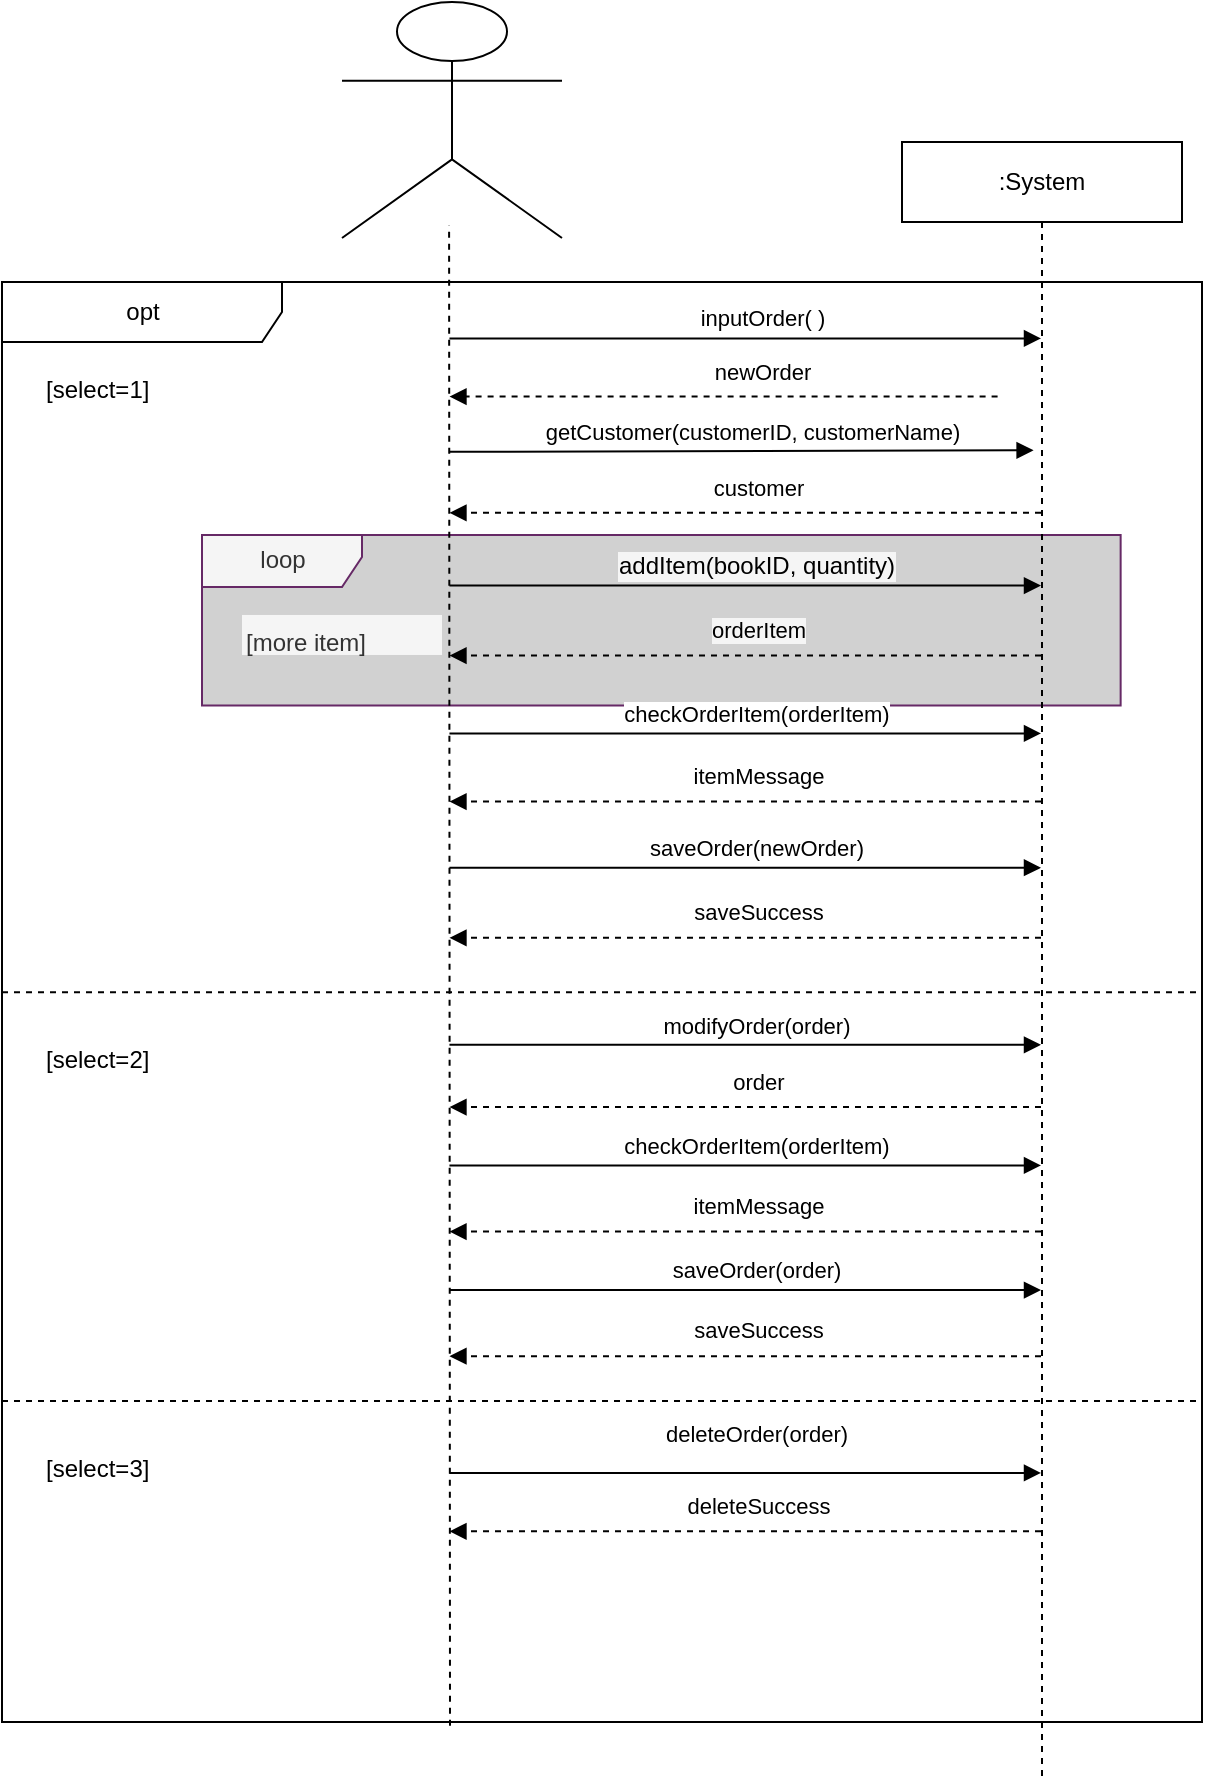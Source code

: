 <mxfile version="19.0.1" type="device"><diagram id="mJXMngCn8U6e5huGNDnx" name="第1頁"><mxGraphModel dx="1422" dy="762" grid="1" gridSize="10" guides="1" tooltips="1" connect="1" arrows="1" fold="1" page="1" pageScale="1" pageWidth="827" pageHeight="1169" math="0" shadow="0"><root><mxCell id="0"/><mxCell id="1" parent="0"/><mxCell id="FuBq1wFrqD6DEQ1ZKTnT-1" value="opt" style="shape=umlFrame;tabWidth=110;tabHeight=30;tabPosition=left;html=1;boundedLbl=1;labelInHeader=1;width=140;height=30;swimlaneFillColor=none;" vertex="1" parent="1"><mxGeometry x="180" y="840" width="600" height="720" as="geometry"/></mxCell><mxCell id="FuBq1wFrqD6DEQ1ZKTnT-2" value="loop" style="shape=umlFrame;tabWidth=110;tabHeight=30;tabPosition=left;html=1;boundedLbl=1;labelInHeader=1;width=80;height=26;fillColor=#f5f5f5;fontColor=#333333;strokeColor=#662966;swimlaneFillColor=#D1D1D1;" vertex="1" parent="FuBq1wFrqD6DEQ1ZKTnT-1"><mxGeometry x="100" y="126.491" width="459.32" height="85.274" as="geometry"/></mxCell><mxCell id="FuBq1wFrqD6DEQ1ZKTnT-3" value="[more item]" style="text;fillColor=#f5f5f5;fontColor=#333333;strokeColor=none;" vertex="1" parent="FuBq1wFrqD6DEQ1ZKTnT-2"><mxGeometry width="100" height="20" relative="1" as="geometry"><mxPoint x="20" y="40" as="offset"/></mxGeometry></mxCell><mxCell id="FuBq1wFrqD6DEQ1ZKTnT-4" value="[select=1]" style="text" vertex="1" parent="FuBq1wFrqD6DEQ1ZKTnT-1"><mxGeometry width="100" height="20" relative="1" as="geometry"><mxPoint x="20" y="40" as="offset"/></mxGeometry></mxCell><mxCell id="FuBq1wFrqD6DEQ1ZKTnT-5" value="[select=2]" style="line;strokeWidth=1;dashed=1;labelPosition=center;verticalLabelPosition=bottom;align=left;verticalAlign=top;spacingLeft=20;spacingTop=15;" vertex="1" parent="FuBq1wFrqD6DEQ1ZKTnT-1"><mxGeometry y="350.27" width="600" height="9.73" as="geometry"/></mxCell><mxCell id="FuBq1wFrqD6DEQ1ZKTnT-6" value="[select=3]" style="line;strokeWidth=1;dashed=1;labelPosition=center;verticalLabelPosition=bottom;align=left;verticalAlign=top;spacingLeft=20;spacingTop=15;" vertex="1" parent="FuBq1wFrqD6DEQ1ZKTnT-1"><mxGeometry y="554.595" width="600" height="9.73" as="geometry"/></mxCell><mxCell id="FuBq1wFrqD6DEQ1ZKTnT-7" value="" style="endArrow=none;startArrow=none;endFill=0;startFill=0;endSize=8;html=1;verticalAlign=bottom;dashed=1;labelBackgroundColor=none;rounded=0;" edge="1" parent="FuBq1wFrqD6DEQ1ZKTnT-1"><mxGeometry x="-0.5" y="50" width="160" relative="1" as="geometry"><mxPoint x="224" y="721.925" as="sourcePoint"/><mxPoint x="223.552" y="-28.235" as="targetPoint"/><mxPoint as="offset"/></mxGeometry></mxCell><mxCell id="FuBq1wFrqD6DEQ1ZKTnT-8" value="" style="html=1;verticalAlign=bottom;labelBackgroundColor=none;endArrow=block;endFill=1;rounded=0;" edge="1" parent="FuBq1wFrqD6DEQ1ZKTnT-1" target="FuBq1wFrqD6DEQ1ZKTnT-45"><mxGeometry width="160" relative="1" as="geometry"><mxPoint x="223.729" y="28.216" as="sourcePoint"/><mxPoint x="497.797" y="27.758" as="targetPoint"/></mxGeometry></mxCell><mxCell id="FuBq1wFrqD6DEQ1ZKTnT-9" value="inputOrder( )" style="edgeLabel;html=1;align=center;verticalAlign=middle;resizable=0;points=[];" vertex="1" connectable="0" parent="FuBq1wFrqD6DEQ1ZKTnT-8"><mxGeometry x="0.15" y="4" relative="1" as="geometry"><mxPoint x="-14" y="-6" as="offset"/></mxGeometry></mxCell><mxCell id="FuBq1wFrqD6DEQ1ZKTnT-10" value="" style="html=1;verticalAlign=bottom;labelBackgroundColor=none;endArrow=block;endFill=1;dashed=1;rounded=0;" edge="1" parent="FuBq1wFrqD6DEQ1ZKTnT-1"><mxGeometry width="160" relative="1" as="geometry"><mxPoint x="497.797" y="57.272" as="sourcePoint"/><mxPoint x="223.729" y="57.272" as="targetPoint"/></mxGeometry></mxCell><mxCell id="FuBq1wFrqD6DEQ1ZKTnT-11" value="newOrder" style="edgeLabel;html=1;align=center;verticalAlign=middle;resizable=0;points=[];" vertex="1" connectable="0" parent="FuBq1wFrqD6DEQ1ZKTnT-10"><mxGeometry x="-0.128" relative="1" as="geometry"><mxPoint x="1" y="-13" as="offset"/></mxGeometry></mxCell><mxCell id="FuBq1wFrqD6DEQ1ZKTnT-12" value="" style="html=1;verticalAlign=bottom;labelBackgroundColor=none;endArrow=block;endFill=1;rounded=0;entryX=0.47;entryY=0.188;entryDx=0;entryDy=0;entryPerimeter=0;" edge="1" parent="FuBq1wFrqD6DEQ1ZKTnT-1" target="FuBq1wFrqD6DEQ1ZKTnT-45"><mxGeometry width="160" relative="1" as="geometry"><mxPoint x="223.729" y="84.935" as="sourcePoint"/><mxPoint x="497.797" y="84.935" as="targetPoint"/></mxGeometry></mxCell><mxCell id="FuBq1wFrqD6DEQ1ZKTnT-13" value="getCustomer(customerID, customerName)" style="edgeLabel;html=1;align=center;verticalAlign=middle;resizable=0;points=[];" vertex="1" connectable="0" parent="FuBq1wFrqD6DEQ1ZKTnT-12"><mxGeometry x="0.15" y="4" relative="1" as="geometry"><mxPoint x="-17" y="-6" as="offset"/></mxGeometry></mxCell><mxCell id="FuBq1wFrqD6DEQ1ZKTnT-14" value="" style="html=1;verticalAlign=bottom;labelBackgroundColor=none;endArrow=block;endFill=1;dashed=1;rounded=0;" edge="1" parent="FuBq1wFrqD6DEQ1ZKTnT-1" source="FuBq1wFrqD6DEQ1ZKTnT-45"><mxGeometry width="160" relative="1" as="geometry"><mxPoint x="497.797" y="115.421" as="sourcePoint"/><mxPoint x="223.729" y="115.421" as="targetPoint"/></mxGeometry></mxCell><mxCell id="FuBq1wFrqD6DEQ1ZKTnT-15" value="customer" style="edgeLabel;html=1;align=center;verticalAlign=middle;resizable=0;points=[];fontSize=11;" vertex="1" connectable="0" parent="FuBq1wFrqD6DEQ1ZKTnT-14"><mxGeometry x="-0.128" relative="1" as="geometry"><mxPoint x="-13" y="-13" as="offset"/></mxGeometry></mxCell><mxCell id="FuBq1wFrqD6DEQ1ZKTnT-16" value="" style="html=1;verticalAlign=bottom;labelBackgroundColor=none;endArrow=block;endFill=1;rounded=0;" edge="1" parent="FuBq1wFrqD6DEQ1ZKTnT-1" target="FuBq1wFrqD6DEQ1ZKTnT-45"><mxGeometry width="160" relative="1" as="geometry"><mxPoint x="223.729" y="151.788" as="sourcePoint"/><mxPoint x="497.797" y="151.788" as="targetPoint"/></mxGeometry></mxCell><mxCell id="FuBq1wFrqD6DEQ1ZKTnT-17" value="addItem(bookID, quantity)" style="edgeLabel;html=1;align=center;verticalAlign=middle;resizable=0;points=[];labelBackgroundColor=#F5F5F5;fontSize=12;" vertex="1" connectable="0" parent="FuBq1wFrqD6DEQ1ZKTnT-16"><mxGeometry x="0.15" y="4" relative="1" as="geometry"><mxPoint x="-17" y="-6" as="offset"/></mxGeometry></mxCell><mxCell id="FuBq1wFrqD6DEQ1ZKTnT-18" value="" style="html=1;verticalAlign=bottom;labelBackgroundColor=none;endArrow=block;endFill=1;dashed=1;rounded=0;" edge="1" parent="FuBq1wFrqD6DEQ1ZKTnT-1" source="FuBq1wFrqD6DEQ1ZKTnT-45"><mxGeometry width="160" relative="1" as="geometry"><mxPoint x="497.797" y="186.808" as="sourcePoint"/><mxPoint x="223.729" y="186.808" as="targetPoint"/></mxGeometry></mxCell><mxCell id="FuBq1wFrqD6DEQ1ZKTnT-19" value="orderItem" style="edgeLabel;html=1;align=center;verticalAlign=middle;resizable=0;points=[];labelBackgroundColor=#F5F5F5;" vertex="1" connectable="0" parent="FuBq1wFrqD6DEQ1ZKTnT-18"><mxGeometry x="-0.128" relative="1" as="geometry"><mxPoint x="-13" y="-13" as="offset"/></mxGeometry></mxCell><mxCell id="FuBq1wFrqD6DEQ1ZKTnT-20" value="" style="html=1;verticalAlign=bottom;labelBackgroundColor=none;endArrow=block;endFill=1;rounded=0;" edge="1" parent="FuBq1wFrqD6DEQ1ZKTnT-1" target="FuBq1wFrqD6DEQ1ZKTnT-45"><mxGeometry width="160" relative="1" as="geometry"><mxPoint x="223.729" y="225.734" as="sourcePoint"/><mxPoint x="497.797" y="225.734" as="targetPoint"/></mxGeometry></mxCell><mxCell id="FuBq1wFrqD6DEQ1ZKTnT-21" value="checkOrderItem(orderItem)" style="edgeLabel;html=1;align=center;verticalAlign=middle;resizable=0;points=[];" vertex="1" connectable="0" parent="FuBq1wFrqD6DEQ1ZKTnT-20"><mxGeometry x="0.15" y="4" relative="1" as="geometry"><mxPoint x="-17" y="-6" as="offset"/></mxGeometry></mxCell><mxCell id="FuBq1wFrqD6DEQ1ZKTnT-22" value="" style="html=1;verticalAlign=bottom;labelBackgroundColor=none;endArrow=block;endFill=1;dashed=1;rounded=0;" edge="1" parent="FuBq1wFrqD6DEQ1ZKTnT-1" source="FuBq1wFrqD6DEQ1ZKTnT-45"><mxGeometry width="160" relative="1" as="geometry"><mxPoint x="497.797" y="259.781" as="sourcePoint"/><mxPoint x="223.729" y="259.781" as="targetPoint"/></mxGeometry></mxCell><mxCell id="FuBq1wFrqD6DEQ1ZKTnT-23" value="itemMessage" style="edgeLabel;html=1;align=center;verticalAlign=middle;resizable=0;points=[];" vertex="1" connectable="0" parent="FuBq1wFrqD6DEQ1ZKTnT-22"><mxGeometry x="-0.128" relative="1" as="geometry"><mxPoint x="-13" y="-13" as="offset"/></mxGeometry></mxCell><mxCell id="FuBq1wFrqD6DEQ1ZKTnT-24" value="" style="html=1;verticalAlign=bottom;labelBackgroundColor=none;endArrow=block;endFill=1;rounded=0;" edge="1" parent="FuBq1wFrqD6DEQ1ZKTnT-1" target="FuBq1wFrqD6DEQ1ZKTnT-45"><mxGeometry width="160" relative="1" as="geometry"><mxPoint x="223.729" y="292.869" as="sourcePoint"/><mxPoint x="497.797" y="292.869" as="targetPoint"/></mxGeometry></mxCell><mxCell id="FuBq1wFrqD6DEQ1ZKTnT-25" value="saveOrder(newOrder)" style="edgeLabel;html=1;align=center;verticalAlign=middle;resizable=0;points=[];" vertex="1" connectable="0" parent="FuBq1wFrqD6DEQ1ZKTnT-24"><mxGeometry x="0.15" y="4" relative="1" as="geometry"><mxPoint x="-17" y="-6" as="offset"/></mxGeometry></mxCell><mxCell id="FuBq1wFrqD6DEQ1ZKTnT-26" value="" style="html=1;verticalAlign=bottom;labelBackgroundColor=none;endArrow=block;endFill=1;dashed=1;rounded=0;" edge="1" parent="FuBq1wFrqD6DEQ1ZKTnT-1" source="FuBq1wFrqD6DEQ1ZKTnT-45"><mxGeometry width="160" relative="1" as="geometry"><mxPoint x="497.797" y="327.889" as="sourcePoint"/><mxPoint x="223.729" y="327.889" as="targetPoint"/></mxGeometry></mxCell><mxCell id="FuBq1wFrqD6DEQ1ZKTnT-27" value="saveSuccess" style="edgeLabel;html=1;align=center;verticalAlign=middle;resizable=0;points=[];" vertex="1" connectable="0" parent="FuBq1wFrqD6DEQ1ZKTnT-26"><mxGeometry x="-0.128" relative="1" as="geometry"><mxPoint x="-13" y="-13" as="offset"/></mxGeometry></mxCell><mxCell id="FuBq1wFrqD6DEQ1ZKTnT-28" value="" style="html=1;verticalAlign=bottom;labelBackgroundColor=none;endArrow=block;endFill=1;rounded=0;" edge="1" parent="FuBq1wFrqD6DEQ1ZKTnT-1" target="FuBq1wFrqD6DEQ1ZKTnT-45"><mxGeometry width="160" relative="1" as="geometry"><mxPoint x="223.729" y="381.409" as="sourcePoint"/><mxPoint x="497.797" y="381.409" as="targetPoint"/></mxGeometry></mxCell><mxCell id="FuBq1wFrqD6DEQ1ZKTnT-29" value="modifyOrder(order)" style="edgeLabel;html=1;align=center;verticalAlign=middle;resizable=0;points=[];" vertex="1" connectable="0" parent="FuBq1wFrqD6DEQ1ZKTnT-28"><mxGeometry x="0.15" y="4" relative="1" as="geometry"><mxPoint x="-17" y="-6" as="offset"/></mxGeometry></mxCell><mxCell id="FuBq1wFrqD6DEQ1ZKTnT-30" value="" style="html=1;verticalAlign=bottom;labelBackgroundColor=none;endArrow=block;endFill=1;dashed=1;rounded=0;" edge="1" parent="FuBq1wFrqD6DEQ1ZKTnT-1" source="FuBq1wFrqD6DEQ1ZKTnT-45"><mxGeometry width="160" relative="1" as="geometry"><mxPoint x="497.797" y="412.538" as="sourcePoint"/><mxPoint x="223.729" y="412.538" as="targetPoint"/></mxGeometry></mxCell><mxCell id="FuBq1wFrqD6DEQ1ZKTnT-31" value="order" style="edgeLabel;html=1;align=center;verticalAlign=middle;resizable=0;points=[];" vertex="1" connectable="0" parent="FuBq1wFrqD6DEQ1ZKTnT-30"><mxGeometry x="-0.128" relative="1" as="geometry"><mxPoint x="-13" y="-13" as="offset"/></mxGeometry></mxCell><mxCell id="FuBq1wFrqD6DEQ1ZKTnT-32" value="" style="html=1;verticalAlign=bottom;labelBackgroundColor=none;endArrow=block;endFill=1;rounded=0;" edge="1" parent="FuBq1wFrqD6DEQ1ZKTnT-1" target="FuBq1wFrqD6DEQ1ZKTnT-45"><mxGeometry width="160" relative="1" as="geometry"><mxPoint x="223.729" y="441.734" as="sourcePoint"/><mxPoint x="497.797" y="441.734" as="targetPoint"/></mxGeometry></mxCell><mxCell id="FuBq1wFrqD6DEQ1ZKTnT-33" value="checkOrderItem(orderItem)" style="edgeLabel;html=1;align=center;verticalAlign=middle;resizable=0;points=[];" vertex="1" connectable="0" parent="FuBq1wFrqD6DEQ1ZKTnT-32"><mxGeometry x="0.15" y="4" relative="1" as="geometry"><mxPoint x="-17" y="-6" as="offset"/></mxGeometry></mxCell><mxCell id="FuBq1wFrqD6DEQ1ZKTnT-34" value="" style="html=1;verticalAlign=bottom;labelBackgroundColor=none;endArrow=block;endFill=1;dashed=1;rounded=0;" edge="1" parent="FuBq1wFrqD6DEQ1ZKTnT-1" source="FuBq1wFrqD6DEQ1ZKTnT-45"><mxGeometry width="160" relative="1" as="geometry"><mxPoint x="497.797" y="474.808" as="sourcePoint"/><mxPoint x="223.729" y="474.808" as="targetPoint"/></mxGeometry></mxCell><mxCell id="FuBq1wFrqD6DEQ1ZKTnT-35" value="itemMessage" style="edgeLabel;html=1;align=center;verticalAlign=middle;resizable=0;points=[];" vertex="1" connectable="0" parent="FuBq1wFrqD6DEQ1ZKTnT-34"><mxGeometry x="-0.128" relative="1" as="geometry"><mxPoint x="-13" y="-13" as="offset"/></mxGeometry></mxCell><mxCell id="FuBq1wFrqD6DEQ1ZKTnT-36" value="" style="html=1;verticalAlign=bottom;labelBackgroundColor=none;endArrow=block;endFill=1;rounded=0;" edge="1" parent="FuBq1wFrqD6DEQ1ZKTnT-1" target="FuBq1wFrqD6DEQ1ZKTnT-45"><mxGeometry width="160" relative="1" as="geometry"><mxPoint x="223.729" y="504.004" as="sourcePoint"/><mxPoint x="497.797" y="504.004" as="targetPoint"/></mxGeometry></mxCell><mxCell id="FuBq1wFrqD6DEQ1ZKTnT-37" value="saveOrder(order)" style="edgeLabel;html=1;align=center;verticalAlign=middle;resizable=0;points=[];" vertex="1" connectable="0" parent="FuBq1wFrqD6DEQ1ZKTnT-36"><mxGeometry x="0.15" y="4" relative="1" as="geometry"><mxPoint x="-17" y="-6" as="offset"/></mxGeometry></mxCell><mxCell id="FuBq1wFrqD6DEQ1ZKTnT-38" value="" style="html=1;verticalAlign=bottom;labelBackgroundColor=none;endArrow=block;endFill=1;dashed=1;rounded=0;" edge="1" parent="FuBq1wFrqD6DEQ1ZKTnT-1" source="FuBq1wFrqD6DEQ1ZKTnT-45"><mxGeometry width="160" relative="1" as="geometry"><mxPoint x="497.797" y="537.079" as="sourcePoint"/><mxPoint x="223.729" y="537.079" as="targetPoint"/></mxGeometry></mxCell><mxCell id="FuBq1wFrqD6DEQ1ZKTnT-39" value="saveSuccess" style="edgeLabel;html=1;align=center;verticalAlign=middle;resizable=0;points=[];" vertex="1" connectable="0" parent="FuBq1wFrqD6DEQ1ZKTnT-38"><mxGeometry x="-0.128" relative="1" as="geometry"><mxPoint x="-13" y="-13" as="offset"/></mxGeometry></mxCell><mxCell id="FuBq1wFrqD6DEQ1ZKTnT-40" value="" style="html=1;verticalAlign=bottom;labelBackgroundColor=none;endArrow=block;endFill=1;rounded=0;" edge="1" parent="FuBq1wFrqD6DEQ1ZKTnT-1" target="FuBq1wFrqD6DEQ1ZKTnT-45"><mxGeometry width="160" relative="1" as="geometry"><mxPoint x="223.729" y="595.463" as="sourcePoint"/><mxPoint x="497.797" y="595.463" as="targetPoint"/></mxGeometry></mxCell><mxCell id="FuBq1wFrqD6DEQ1ZKTnT-41" value="deleteOrder(order)" style="edgeLabel;html=1;align=center;verticalAlign=middle;resizable=0;points=[];" vertex="1" connectable="0" parent="FuBq1wFrqD6DEQ1ZKTnT-40"><mxGeometry x="0.15" y="4" relative="1" as="geometry"><mxPoint x="-17" y="-16" as="offset"/></mxGeometry></mxCell><mxCell id="FuBq1wFrqD6DEQ1ZKTnT-42" value="" style="html=1;verticalAlign=bottom;labelBackgroundColor=none;endArrow=block;endFill=1;dashed=1;rounded=0;" edge="1" parent="FuBq1wFrqD6DEQ1ZKTnT-1" source="FuBq1wFrqD6DEQ1ZKTnT-45"><mxGeometry width="160" relative="1" as="geometry"><mxPoint x="497.797" y="624.646" as="sourcePoint"/><mxPoint x="223.729" y="624.646" as="targetPoint"/></mxGeometry></mxCell><mxCell id="FuBq1wFrqD6DEQ1ZKTnT-43" value="deleteSuccess" style="edgeLabel;html=1;align=center;verticalAlign=middle;resizable=0;points=[];" vertex="1" connectable="0" parent="FuBq1wFrqD6DEQ1ZKTnT-42"><mxGeometry x="-0.128" relative="1" as="geometry"><mxPoint x="-13" y="-13" as="offset"/></mxGeometry></mxCell><mxCell id="FuBq1wFrqD6DEQ1ZKTnT-44" value="" style="shape=umlActor;verticalLabelPosition=bottom;verticalAlign=top;html=1;" vertex="1" parent="1"><mxGeometry x="350" y="700" width="110" height="118" as="geometry"/></mxCell><mxCell id="FuBq1wFrqD6DEQ1ZKTnT-45" value=":System" style="shape=umlLifeline;perimeter=lifelinePerimeter;whiteSpace=wrap;html=1;container=1;collapsible=0;recursiveResize=0;outlineConnect=0;" vertex="1" parent="1"><mxGeometry x="630" y="770" width="140" height="820" as="geometry"/></mxCell></root></mxGraphModel></diagram></mxfile>